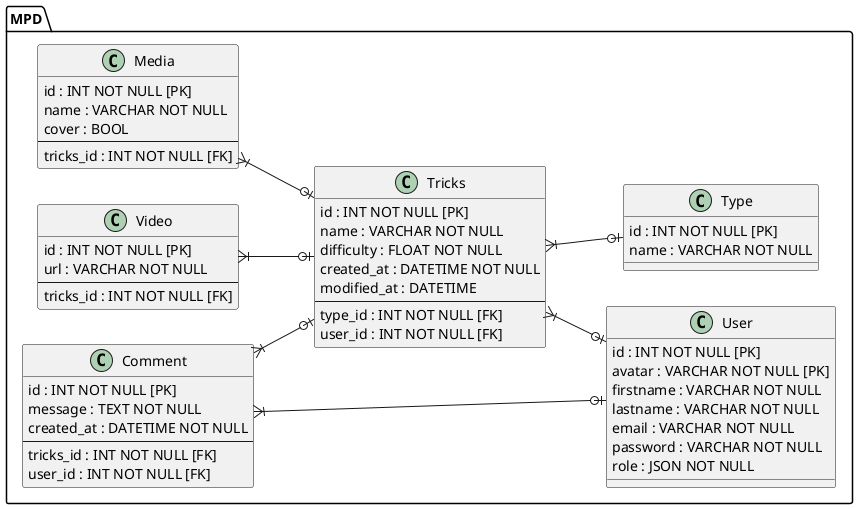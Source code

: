 @startuml

    left to right direction

    package MPD {
        Class Tricks {
            id : INT NOT NULL [PK]
            name : VARCHAR NOT NULL
            difficulty : FLOAT NOT NULL
            created_at : DATETIME NOT NULL
            modified_at : DATETIME
            --
            type_id : INT NOT NULL [FK]
            user_id : INT NOT NULL [FK]
        }

        Class Media {
            id : INT NOT NULL [PK]
            name : VARCHAR NOT NULL
            cover : BOOL
            --
            tricks_id : INT NOT NULL [FK]
        }

        Class Video {
            id : INT NOT NULL [PK]
            url : VARCHAR NOT NULL
            --
            tricks_id : INT NOT NULL [FK]
        }

        Class Type {
            id : INT NOT NULL [PK]
            name : VARCHAR NOT NULL
        }

        Class User {
            id : INT NOT NULL [PK]
            avatar : VARCHAR NOT NULL [PK]
            firstname : VARCHAR NOT NULL
            lastname : VARCHAR NOT NULL
            email : VARCHAR NOT NULL
            password : VARCHAR NOT NULL
            role : JSON NOT NULL
        }

        Class Comment {
            id : INT NOT NULL [PK]
            message : TEXT NOT NULL
            created_at : DATETIME NOT NULL
            --
            tricks_id : INT NOT NULL [FK]
            user_id : INT NOT NULL [FK]
        }

        Tricks }|--o| Type
        Tricks }|--o| User

        Media }|--o| Tricks
        Video }|--o| Tricks

        Comment }|--o| Tricks
        Comment }|--o| User
    }

@enduml